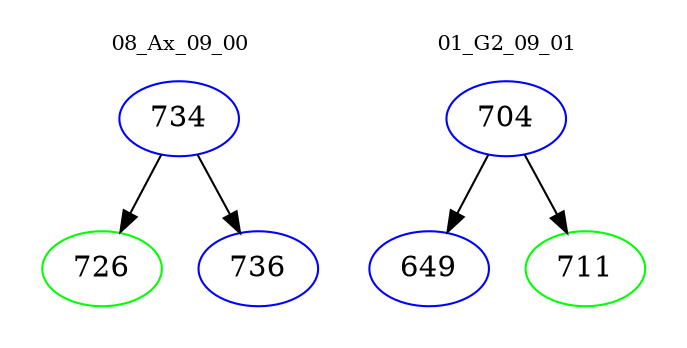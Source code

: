 digraph{
subgraph cluster_0 {
color = white
label = "08_Ax_09_00";
fontsize=10;
T0_734 [label="734", color="blue"]
T0_734 -> T0_726 [color="black"]
T0_726 [label="726", color="green"]
T0_734 -> T0_736 [color="black"]
T0_736 [label="736", color="blue"]
}
subgraph cluster_1 {
color = white
label = "01_G2_09_01";
fontsize=10;
T1_704 [label="704", color="blue"]
T1_704 -> T1_649 [color="black"]
T1_649 [label="649", color="blue"]
T1_704 -> T1_711 [color="black"]
T1_711 [label="711", color="green"]
}
}
